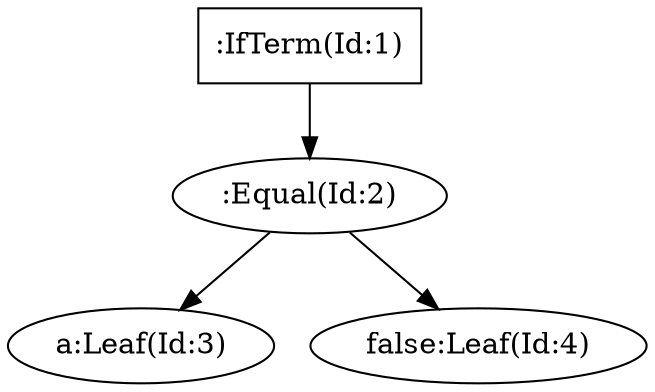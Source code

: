 digraph G{":IfTerm(Id:1)" [shape = box];":IfTerm(Id:1)"->":Equal(Id:2)";":Equal(Id:2)"->"a:Leaf(Id:3)";":Equal(Id:2)"->"false:Leaf(Id:4)";}